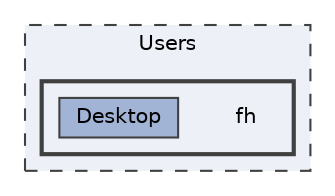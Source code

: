 digraph "C:/Users/fh"
{
 // LATEX_PDF_SIZE
  bgcolor="transparent";
  edge [fontname=Helvetica,fontsize=10,labelfontname=Helvetica,labelfontsize=10];
  node [fontname=Helvetica,fontsize=10,shape=box,height=0.2,width=0.4];
  compound=true
  subgraph clusterdir_d522931ffa1371640980b621734a4381 {
    graph [ bgcolor="#edf0f7", pencolor="grey25", label="Users", fontname=Helvetica,fontsize=10 style="filled,dashed", URL="dir_d522931ffa1371640980b621734a4381.html",tooltip=""]
  subgraph clusterdir_569eea3dcd41b42d0c4ed8f6288981da {
    graph [ bgcolor="#edf0f7", pencolor="grey25", label="", fontname=Helvetica,fontsize=10 style="filled,bold", URL="dir_569eea3dcd41b42d0c4ed8f6288981da.html",tooltip=""]
    dir_569eea3dcd41b42d0c4ed8f6288981da [shape=plaintext, label="fh"];
  dir_c309523ee748a59934772b3d30538223 [label="Desktop", fillcolor="#a2b4d6", color="grey25", style="filled", URL="dir_c309523ee748a59934772b3d30538223.html",tooltip=""];
  }
  }
}
